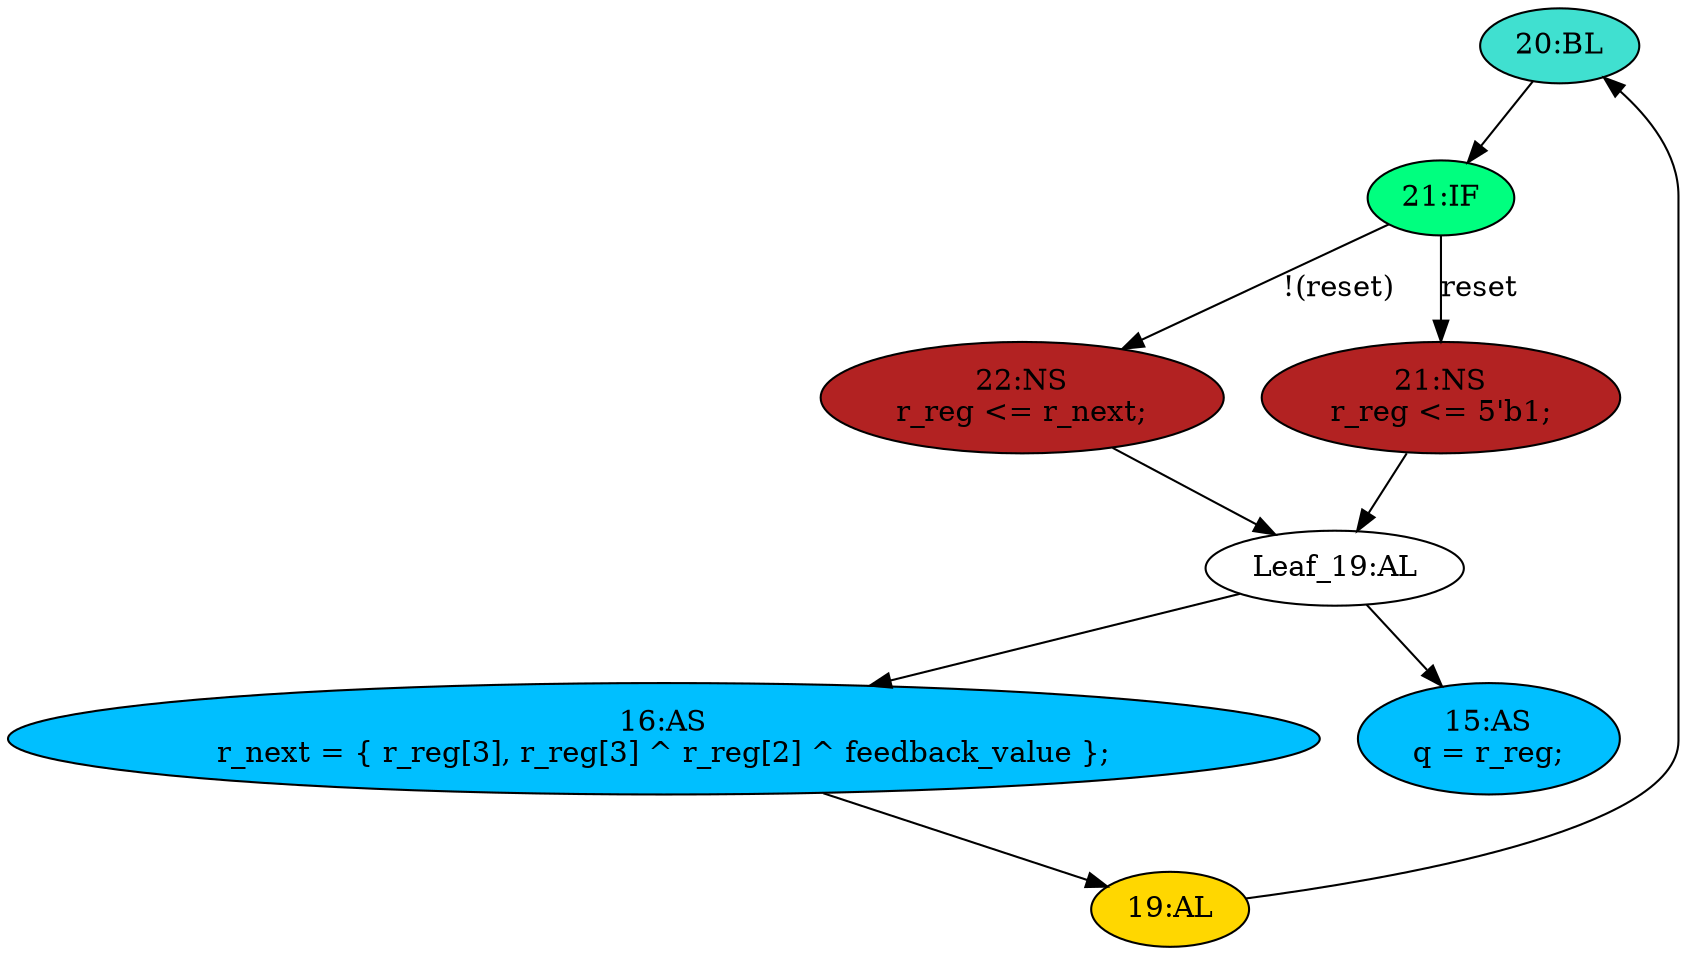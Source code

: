 strict digraph "compose( ,  )" {
	node [label="\N"];
	"20:BL"	[ast="<pyverilog.vparser.ast.Block object at 0x7f879753d610>",
		fillcolor=turquoise,
		label="20:BL",
		statements="[]",
		style=filled,
		typ=Block];
	"21:IF"	[ast="<pyverilog.vparser.ast.IfStatement object at 0x7f8797526750>",
		fillcolor=springgreen,
		label="21:IF",
		statements="[]",
		style=filled,
		typ=IfStatement];
	"20:BL" -> "21:IF"	[cond="[]",
		lineno=None];
	"16:AS"	[ast="<pyverilog.vparser.ast.Assign object at 0x7f87974ce550>",
		def_var="['r_next']",
		fillcolor=deepskyblue,
		label="16:AS
r_next = { r_reg[3], r_reg[3] ^ r_reg[2] ^ feedback_value };",
		statements="[]",
		style=filled,
		typ=Assign,
		use_var="['r_reg', 'r_reg', 'r_reg', 'feedback_value']"];
	"19:AL"	[ast="<pyverilog.vparser.ast.Always object at 0x7f8797531050>",
		clk_sens=True,
		fillcolor=gold,
		label="19:AL",
		sens="['clk']",
		statements="[]",
		style=filled,
		typ=Always,
		use_var="['reset', 'r_next']"];
	"16:AS" -> "19:AL";
	"19:AL" -> "20:BL"	[cond="[]",
		lineno=None];
	"22:NS"	[ast="<pyverilog.vparser.ast.NonblockingSubstitution object at 0x7f8797526450>",
		fillcolor=firebrick,
		label="22:NS
r_reg <= r_next;",
		statements="[<pyverilog.vparser.ast.NonblockingSubstitution object at 0x7f8797526450>]",
		style=filled,
		typ=NonblockingSubstitution];
	"21:IF" -> "22:NS"	[cond="['reset']",
		label="!(reset)",
		lineno=21];
	"21:NS"	[ast="<pyverilog.vparser.ast.NonblockingSubstitution object at 0x7f8797526e90>",
		fillcolor=firebrick,
		label="21:NS
r_reg <= 5'b1;",
		statements="[<pyverilog.vparser.ast.NonblockingSubstitution object at 0x7f8797526e90>]",
		style=filled,
		typ=NonblockingSubstitution];
	"21:IF" -> "21:NS"	[cond="['reset']",
		label=reset,
		lineno=21];
	"Leaf_19:AL"	[def_var="['r_reg']",
		label="Leaf_19:AL"];
	"22:NS" -> "Leaf_19:AL"	[cond="[]",
		lineno=None];
	"Leaf_19:AL" -> "16:AS";
	"15:AS"	[ast="<pyverilog.vparser.ast.Assign object at 0x7f87974d6750>",
		def_var="['q']",
		fillcolor=deepskyblue,
		label="15:AS
q = r_reg;",
		statements="[]",
		style=filled,
		typ=Assign,
		use_var="['r_reg']"];
	"Leaf_19:AL" -> "15:AS";
	"21:NS" -> "Leaf_19:AL"	[cond="[]",
		lineno=None];
}
